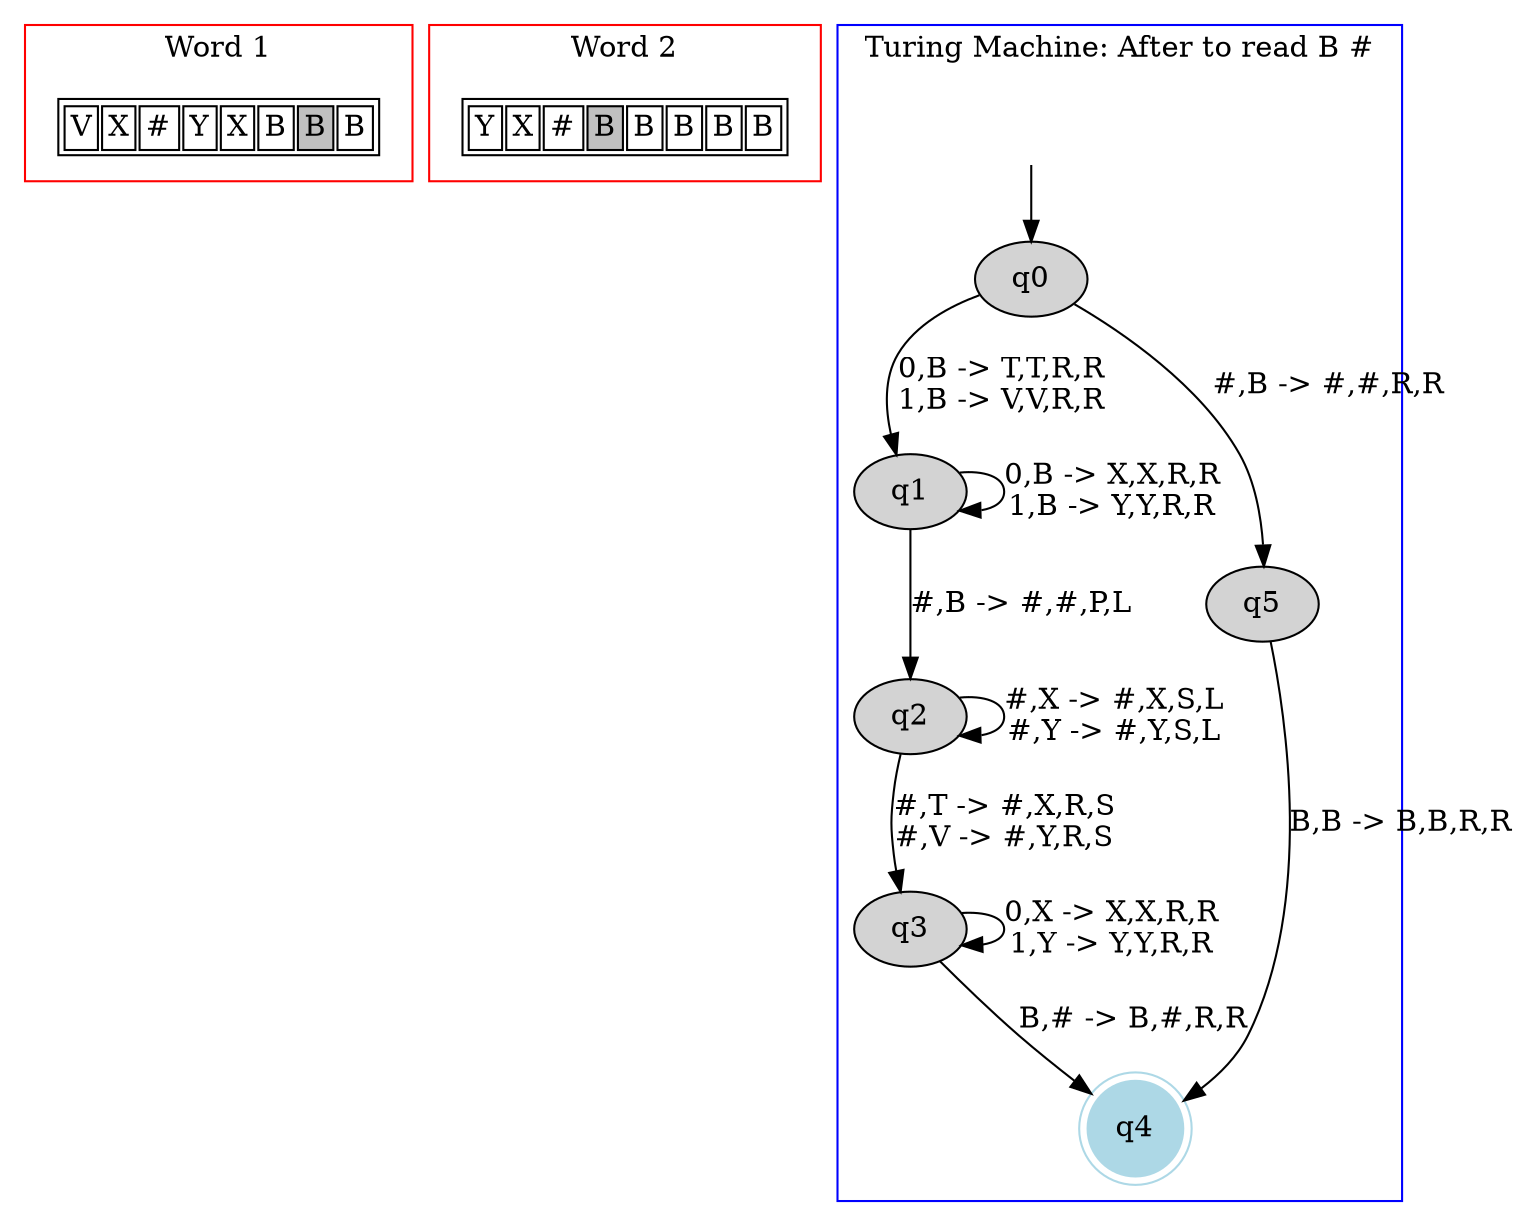digraph G {
	subgraph cluster_0 {
		node [shape=plaintext];

struct1 [label=<<TABLE>
<TR>
<TD><FONT>V</FONT></TD>
<TD><FONT>X</FONT></TD>
<TD><FONT>#</FONT></TD>
<TD><FONT>Y</FONT></TD>
<TD><FONT>X</FONT></TD>
<TD><FONT>B</FONT></TD>
<TD BGCOLOR="gray"><FONT>B</FONT></TD>
<TD><FONT>B</FONT></TD>
</TR>
</TABLE>>];
label = "Word 1";
color=red;
}
	subgraph cluster_2 {
		node [shape=plaintext];

struct2 [label=<<TABLE>
<TR>
<TD><FONT>Y</FONT></TD>
<TD><FONT>X</FONT></TD>
<TD><FONT>#</FONT></TD>
<TD BGCOLOR="gray"><FONT>B</FONT></TD>
<TD><FONT>B</FONT></TD>
<TD><FONT>B</FONT></TD>
<TD><FONT>B</FONT></TD>
<TD><FONT>B</FONT></TD>
</TR>
</TABLE>>];
label = "Word 2";
color=red;
}
	subgraph cluster_1 {
		node [style=filled];
		label = "Turing Machine: After to read B #"
		color=blue;

		q0;
		q1;
		q2;
		q3;
		q4 [shape="doublecircle",color="lightblue"];
		q5;
		q0->q1[label="0,B -> T,T,R,R
1,B -> V,V,R,R"];
		q0->q5[label="#,B -> #,#,R,R"];
		q1->q1[label="0,B -> X,X,R,R
1,B -> Y,Y,R,R"];
		q1->q2[label="#,B -> #,#,P,L"];
		q2->q2[label="#,X -> #,X,S,L
#,Y -> #,Y,S,L"];
		q2->q3[label="#,T -> #,X,R,S
#,V -> #,Y,R,S"];
		q3->q3[label="0,X -> X,X,R,R
1,Y -> Y,Y,R,R"];
		q3->q4[label="B,# -> B,#,R,R"];
		q5->q4[label="B,B -> B,B,R,R"];
x [color=white, label=""];		x->q0	}

}